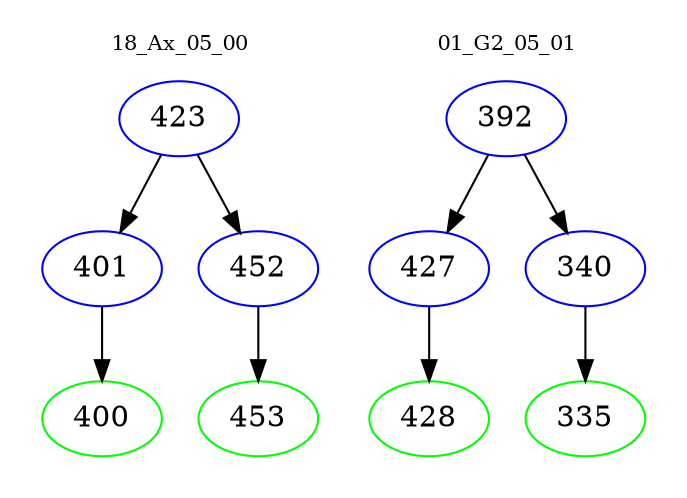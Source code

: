 digraph{
subgraph cluster_0 {
color = white
label = "18_Ax_05_00";
fontsize=10;
T0_423 [label="423", color="blue"]
T0_423 -> T0_401 [color="black"]
T0_401 [label="401", color="blue"]
T0_401 -> T0_400 [color="black"]
T0_400 [label="400", color="green"]
T0_423 -> T0_452 [color="black"]
T0_452 [label="452", color="blue"]
T0_452 -> T0_453 [color="black"]
T0_453 [label="453", color="green"]
}
subgraph cluster_1 {
color = white
label = "01_G2_05_01";
fontsize=10;
T1_392 [label="392", color="blue"]
T1_392 -> T1_427 [color="black"]
T1_427 [label="427", color="blue"]
T1_427 -> T1_428 [color="black"]
T1_428 [label="428", color="green"]
T1_392 -> T1_340 [color="black"]
T1_340 [label="340", color="blue"]
T1_340 -> T1_335 [color="black"]
T1_335 [label="335", color="green"]
}
}
